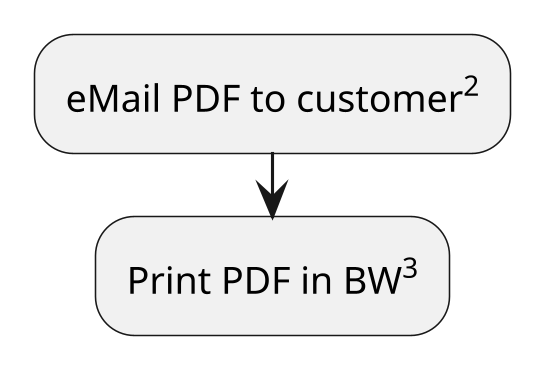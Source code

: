 {
  "sha1": "g3bifa08h9yth2lbyr2satmfk91seif",
  "insertion": {
    "when": "2024-06-01T09:03:07.100Z",
    "url": "https://forum.plantuml.net/11535/png-export-to-300-dpi-no-longer-works-correctly",
    "user": "plantuml@gmail.com"
  }
}
@startuml
skinparam {
   dpi 300
}

:eMail PDF to customer<sup>2</sup>;
:Print PDF in BW<sup>3</sup>;
@enduml

